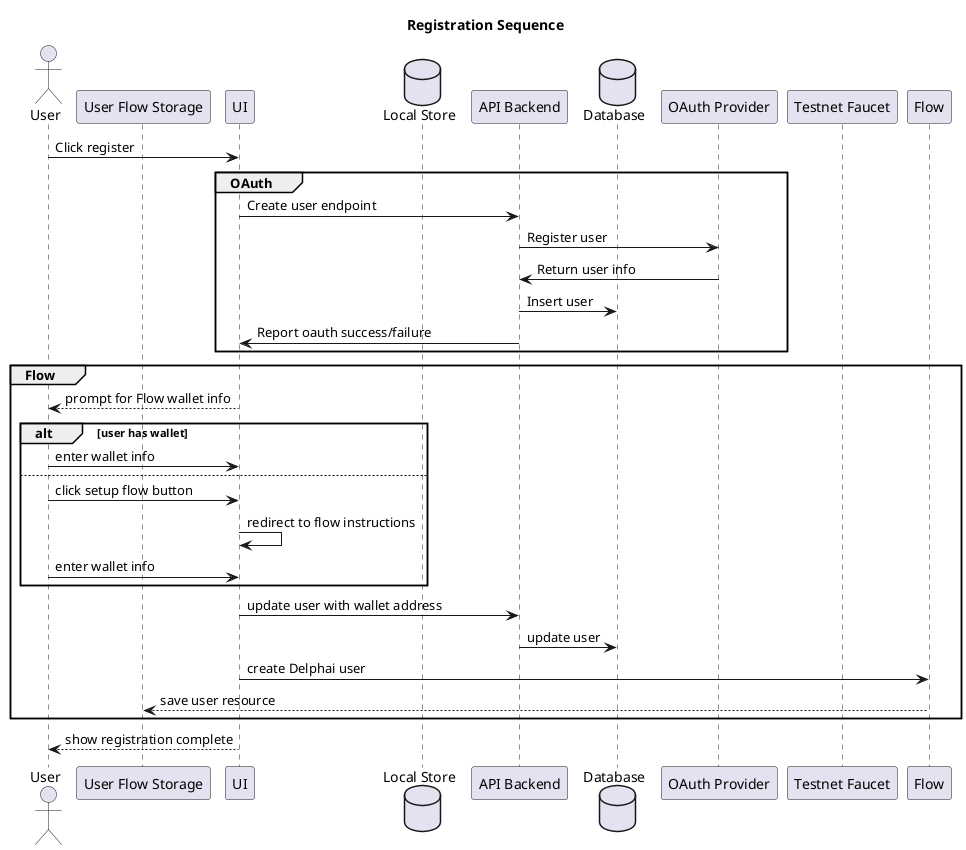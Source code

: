 @startuml Registration Sequence

title Registration Sequence

actor User as user
participant "User Flow Storage" as storage
participant UI as ui
database "Local Store" as localstore
participant "API Backend" as api
database Database as db
participant "OAuth Provider" as oauth
participant "Testnet Faucet" as faucet
participant Flow as flow

user -> ui : Click register 

group OAuth
    ui -> api : Create user endpoint
    api -> oauth : Register user
    oauth -> api : Return user info
    api -> db : Insert user
    api -> ui : Report oauth success/failure
end

group Flow
    ui --> user : prompt for Flow wallet info
    alt user has wallet
        user -> ui : enter wallet info
    else
        user -> ui : click setup flow button
        ui -> ui : redirect to flow instructions
        user -> ui : enter wallet info
    end

    ui -> api : update user with wallet address
    api -> db : update user
    ui -> flow : create Delphai user
    flow --> storage : save user resource
end

ui --> user : show registration complete

@enduml